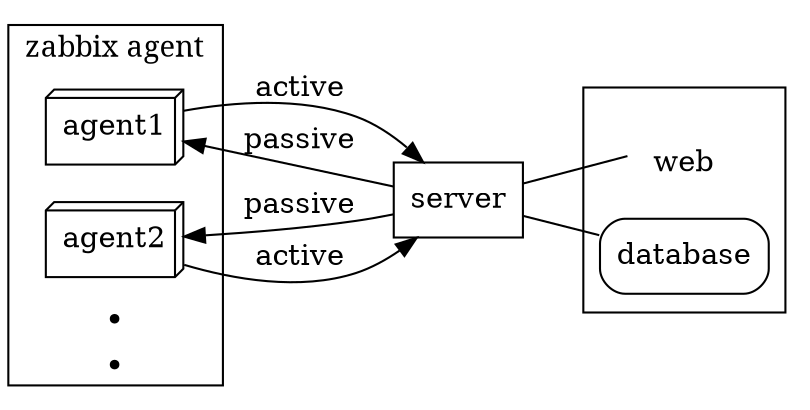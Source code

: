 digraph zabbix {
	fontname = simsun;
	fontname = 10;
	rankdir = LR;
	
	subgraph cluster_agent {
		rankdir = LR;
		label = "zabbix agent";
		node[shape=box3d]
		agent1[label="agent1"];
		agent2[label="agent2"];
		agent3[shape=point];
		agent4[shape=point];
	}
	
	subgraph cluster_web {
		node[shape=none]
		front_end[label=web,image="./img/web.png",labelloc=b];
		db[label="database",shape=Mrecord];
	}
	
	server[label="server",shape=box];
	
	server -> {db,front_end}[arrowhead="none"];
	server -> {agent1,agent2}[label="passive"];
	{agent1,agent2} -> server[label="active"];
}
